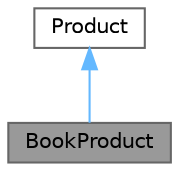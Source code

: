 digraph "BookProduct"
{
 // LATEX_PDF_SIZE
  bgcolor="transparent";
  edge [fontname=Helvetica,fontsize=10,labelfontname=Helvetica,labelfontsize=10];
  node [fontname=Helvetica,fontsize=10,shape=box,height=0.2,width=0.4];
  Node1 [id="Node000001",label="BookProduct",height=0.2,width=0.4,color="gray40", fillcolor="grey60", style="filled", fontcolor="black",tooltip="Класс, представляющий книжный товар"];
  Node2 -> Node1 [id="edge1_Node000001_Node000002",dir="back",color="steelblue1",style="solid",tooltip=" "];
  Node2 [id="Node000002",label="Product",height=0.2,width=0.4,color="gray40", fillcolor="white", style="filled",URL="$class_product.html",tooltip="Базовый класс, представляющий товар"];
}
